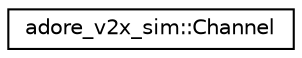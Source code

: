 digraph "Graphical Class Hierarchy"
{
 // LATEX_PDF_SIZE
  edge [fontname="Helvetica",fontsize="10",labelfontname="Helvetica",labelfontsize="10"];
  node [fontname="Helvetica",fontsize="10",shape=record];
  rankdir="LR";
  Node0 [label="adore_v2x_sim::Channel",height=0.2,width=0.4,color="black", fillcolor="white", style="filled",URL="$classadore__v2x__sim_1_1Channel.html",tooltip=" "];
}
